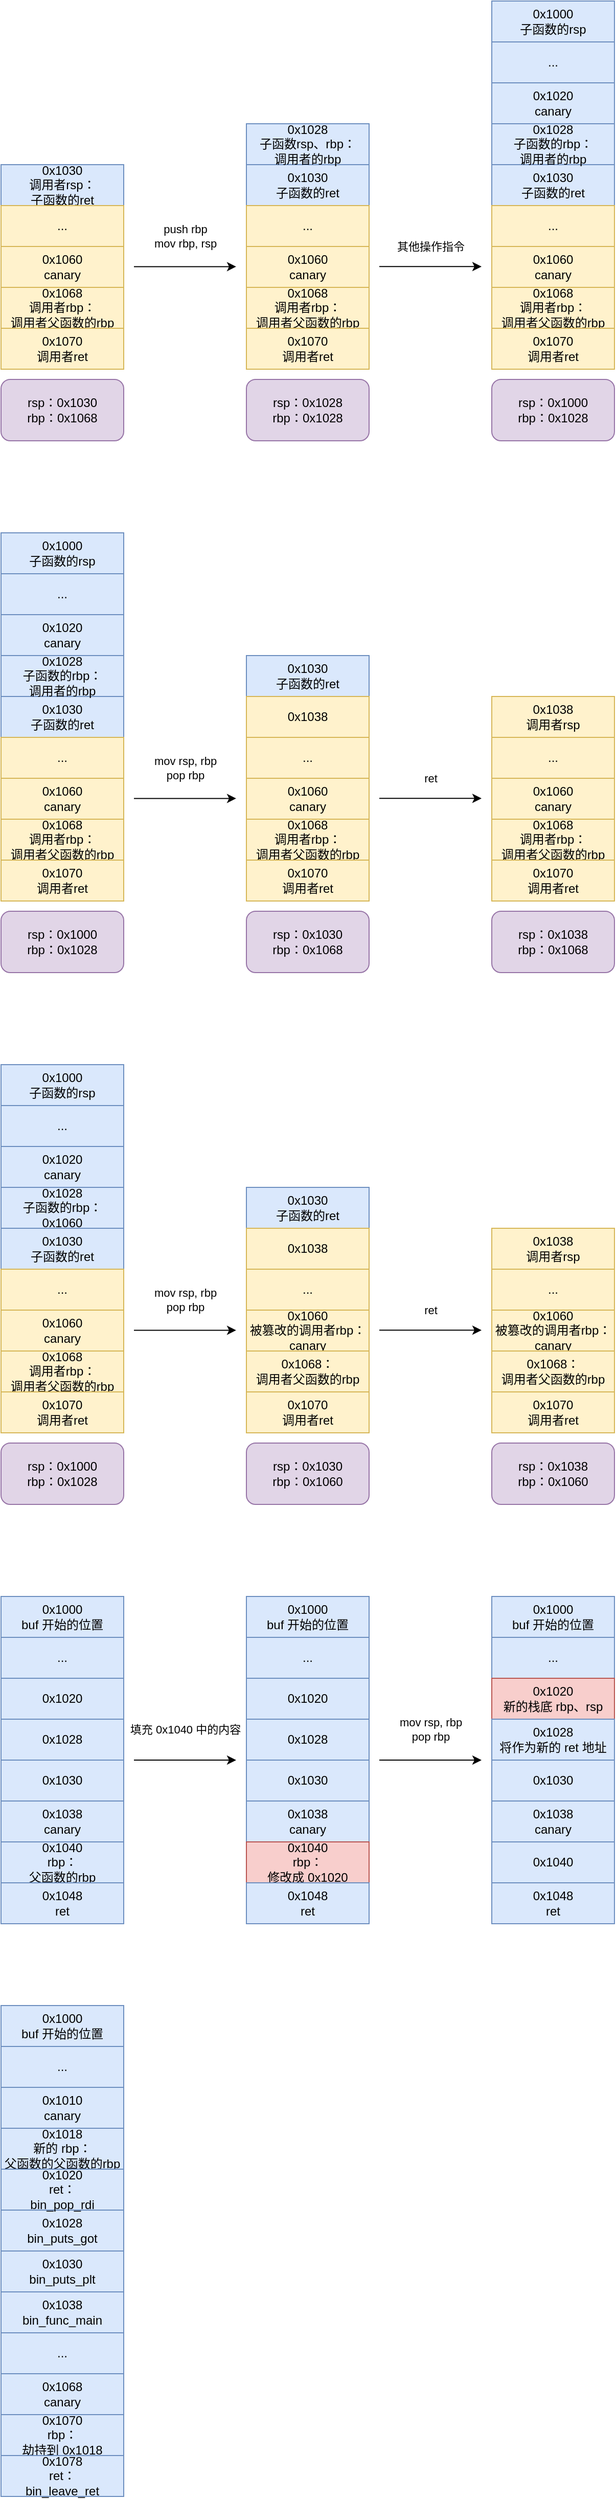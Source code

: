 <mxfile version="15.4.0" type="device"><diagram id="g0Jm-zP7eH21sP8oz02M" name="第 1 页"><mxGraphModel dx="981" dy="567" grid="1" gridSize="10" guides="1" tooltips="1" connect="1" arrows="1" fold="1" page="1" pageScale="1" pageWidth="827" pageHeight="1169" math="0" shadow="0"><root><mxCell id="0"/><mxCell id="1" parent="0"/><mxCell id="7QcvJnDSQkAPfLLfZvNv-15" value="0x1030&lt;br&gt;调用者rsp：&lt;br&gt;子函数的ret" style="rounded=0;whiteSpace=wrap;html=1;fillColor=#dae8fc;strokeColor=#6c8ebf;" vertex="1" parent="1"><mxGeometry x="80" y="280" width="120" height="40" as="geometry"/></mxCell><mxCell id="7QcvJnDSQkAPfLLfZvNv-16" value="..." style="rounded=0;whiteSpace=wrap;html=1;fillColor=#fff2cc;strokeColor=#d6b656;" vertex="1" parent="1"><mxGeometry x="80" y="320" width="120" height="40" as="geometry"/></mxCell><mxCell id="7QcvJnDSQkAPfLLfZvNv-17" value="0x1060&lt;br&gt;canary" style="rounded=0;whiteSpace=wrap;html=1;fillColor=#fff2cc;strokeColor=#d6b656;" vertex="1" parent="1"><mxGeometry x="80" y="360" width="120" height="40" as="geometry"/></mxCell><mxCell id="7QcvJnDSQkAPfLLfZvNv-18" value="0x1068&lt;br&gt;调用者rbp：&lt;br&gt;调用者父函数的rbp" style="rounded=0;whiteSpace=wrap;html=1;fillColor=#fff2cc;strokeColor=#d6b656;" vertex="1" parent="1"><mxGeometry x="80" y="400" width="120" height="40" as="geometry"/></mxCell><mxCell id="7QcvJnDSQkAPfLLfZvNv-19" value="0x1070&lt;br&gt;调用者ret" style="rounded=0;whiteSpace=wrap;html=1;fillColor=#fff2cc;strokeColor=#d6b656;" vertex="1" parent="1"><mxGeometry x="80" y="440" width="120" height="40" as="geometry"/></mxCell><mxCell id="7QcvJnDSQkAPfLLfZvNv-20" value="0x1000&lt;br&gt;子函数的rsp" style="rounded=0;whiteSpace=wrap;html=1;fillColor=#dae8fc;strokeColor=#6c8ebf;" vertex="1" parent="1"><mxGeometry x="560" y="120" width="120" height="40" as="geometry"/></mxCell><mxCell id="7QcvJnDSQkAPfLLfZvNv-21" value="..." style="rounded=0;whiteSpace=wrap;html=1;fillColor=#dae8fc;strokeColor=#6c8ebf;" vertex="1" parent="1"><mxGeometry x="560" y="160" width="120" height="40" as="geometry"/></mxCell><mxCell id="7QcvJnDSQkAPfLLfZvNv-22" value="0x1020&lt;br&gt;canary" style="rounded=0;whiteSpace=wrap;html=1;fillColor=#dae8fc;strokeColor=#6c8ebf;" vertex="1" parent="1"><mxGeometry x="560" y="200" width="120" height="40" as="geometry"/></mxCell><mxCell id="7QcvJnDSQkAPfLLfZvNv-25" value="" style="endArrow=classic;html=1;rounded=0;edgeStyle=orthogonalEdgeStyle;" edge="1" parent="1"><mxGeometry relative="1" as="geometry"><mxPoint x="210" y="379.71" as="sourcePoint"/><mxPoint x="310" y="379.71" as="targetPoint"/></mxGeometry></mxCell><mxCell id="7QcvJnDSQkAPfLLfZvNv-26" value="push rbp&lt;br&gt;mov rbp, rsp" style="edgeLabel;resizable=0;html=1;align=center;verticalAlign=middle;" connectable="0" vertex="1" parent="7QcvJnDSQkAPfLLfZvNv-25"><mxGeometry relative="1" as="geometry"><mxPoint y="-30" as="offset"/></mxGeometry></mxCell><mxCell id="7QcvJnDSQkAPfLLfZvNv-27" value="0x1030&lt;br&gt;子函数的ret" style="rounded=0;whiteSpace=wrap;html=1;fillColor=#dae8fc;strokeColor=#6c8ebf;" vertex="1" parent="1"><mxGeometry x="320" y="280" width="120" height="40" as="geometry"/></mxCell><mxCell id="7QcvJnDSQkAPfLLfZvNv-32" value="0x1028&lt;br&gt;子函数rsp、rbp：&lt;br&gt;调用者的rbp" style="rounded=0;whiteSpace=wrap;html=1;fillColor=#dae8fc;strokeColor=#6c8ebf;" vertex="1" parent="1"><mxGeometry x="320" y="240" width="120" height="40" as="geometry"/></mxCell><mxCell id="7QcvJnDSQkAPfLLfZvNv-33" value="" style="endArrow=classic;html=1;rounded=0;edgeStyle=orthogonalEdgeStyle;" edge="1" parent="1"><mxGeometry relative="1" as="geometry"><mxPoint x="450" y="379.66" as="sourcePoint"/><mxPoint x="550" y="379.66" as="targetPoint"/></mxGeometry></mxCell><mxCell id="7QcvJnDSQkAPfLLfZvNv-34" value="其他操作指令" style="edgeLabel;resizable=0;html=1;align=center;verticalAlign=middle;" connectable="0" vertex="1" parent="7QcvJnDSQkAPfLLfZvNv-33"><mxGeometry relative="1" as="geometry"><mxPoint y="-20" as="offset"/></mxGeometry></mxCell><mxCell id="7QcvJnDSQkAPfLLfZvNv-35" value="0x1030&lt;br&gt;子函数的ret" style="rounded=0;whiteSpace=wrap;html=1;fillColor=#dae8fc;strokeColor=#6c8ebf;" vertex="1" parent="1"><mxGeometry x="560" y="280" width="120" height="40" as="geometry"/></mxCell><mxCell id="7QcvJnDSQkAPfLLfZvNv-50" value="" style="endArrow=classic;html=1;rounded=0;edgeStyle=orthogonalEdgeStyle;" edge="1" parent="1"><mxGeometry relative="1" as="geometry"><mxPoint x="210" y="899.71" as="sourcePoint"/><mxPoint x="310" y="899.71" as="targetPoint"/></mxGeometry></mxCell><mxCell id="7QcvJnDSQkAPfLLfZvNv-51" value="mov rsp, rbp&lt;br&gt;pop rbp" style="edgeLabel;resizable=0;html=1;align=center;verticalAlign=middle;" connectable="0" vertex="1" parent="7QcvJnDSQkAPfLLfZvNv-50"><mxGeometry relative="1" as="geometry"><mxPoint y="-30" as="offset"/></mxGeometry></mxCell><mxCell id="7QcvJnDSQkAPfLLfZvNv-58" value="" style="endArrow=classic;html=1;rounded=0;edgeStyle=orthogonalEdgeStyle;" edge="1" parent="1"><mxGeometry relative="1" as="geometry"><mxPoint x="450" y="899.66" as="sourcePoint"/><mxPoint x="550" y="899.66" as="targetPoint"/></mxGeometry></mxCell><mxCell id="7QcvJnDSQkAPfLLfZvNv-59" value="ret" style="edgeLabel;resizable=0;html=1;align=center;verticalAlign=middle;" connectable="0" vertex="1" parent="7QcvJnDSQkAPfLLfZvNv-58"><mxGeometry relative="1" as="geometry"><mxPoint y="-20" as="offset"/></mxGeometry></mxCell><mxCell id="7QcvJnDSQkAPfLLfZvNv-67" value="..." style="rounded=0;whiteSpace=wrap;html=1;fillColor=#fff2cc;strokeColor=#d6b656;" vertex="1" parent="1"><mxGeometry x="320" y="320" width="120" height="40" as="geometry"/></mxCell><mxCell id="7QcvJnDSQkAPfLLfZvNv-68" value="0x1060&lt;br&gt;canary" style="rounded=0;whiteSpace=wrap;html=1;fillColor=#fff2cc;strokeColor=#d6b656;" vertex="1" parent="1"><mxGeometry x="320" y="360" width="120" height="40" as="geometry"/></mxCell><mxCell id="7QcvJnDSQkAPfLLfZvNv-69" value="0x1068&lt;br&gt;调用者rbp：&lt;br&gt;调用者父函数的rbp" style="rounded=0;whiteSpace=wrap;html=1;fillColor=#fff2cc;strokeColor=#d6b656;" vertex="1" parent="1"><mxGeometry x="320" y="400" width="120" height="40" as="geometry"/></mxCell><mxCell id="7QcvJnDSQkAPfLLfZvNv-70" value="0x1070&lt;br&gt;调用者ret" style="rounded=0;whiteSpace=wrap;html=1;fillColor=#fff2cc;strokeColor=#d6b656;" vertex="1" parent="1"><mxGeometry x="320" y="440" width="120" height="40" as="geometry"/></mxCell><mxCell id="7QcvJnDSQkAPfLLfZvNv-71" value="..." style="rounded=0;whiteSpace=wrap;html=1;fillColor=#fff2cc;strokeColor=#d6b656;" vertex="1" parent="1"><mxGeometry x="560" y="320" width="120" height="40" as="geometry"/></mxCell><mxCell id="7QcvJnDSQkAPfLLfZvNv-72" value="0x1060&lt;br&gt;canary" style="rounded=0;whiteSpace=wrap;html=1;fillColor=#fff2cc;strokeColor=#d6b656;" vertex="1" parent="1"><mxGeometry x="560" y="360" width="120" height="40" as="geometry"/></mxCell><mxCell id="7QcvJnDSQkAPfLLfZvNv-73" value="0x1068&lt;br&gt;调用者rbp：&lt;br&gt;调用者父函数的rbp" style="rounded=0;whiteSpace=wrap;html=1;fillColor=#fff2cc;strokeColor=#d6b656;" vertex="1" parent="1"><mxGeometry x="560" y="400" width="120" height="40" as="geometry"/></mxCell><mxCell id="7QcvJnDSQkAPfLLfZvNv-74" value="0x1070&lt;br&gt;调用者ret" style="rounded=0;whiteSpace=wrap;html=1;fillColor=#fff2cc;strokeColor=#d6b656;" vertex="1" parent="1"><mxGeometry x="560" y="440" width="120" height="40" as="geometry"/></mxCell><mxCell id="7QcvJnDSQkAPfLLfZvNv-75" value="0x1000&lt;br&gt;子函数的rsp" style="rounded=0;whiteSpace=wrap;html=1;fillColor=#dae8fc;strokeColor=#6c8ebf;" vertex="1" parent="1"><mxGeometry x="80" y="640" width="120" height="40" as="geometry"/></mxCell><mxCell id="7QcvJnDSQkAPfLLfZvNv-76" value="..." style="rounded=0;whiteSpace=wrap;html=1;fillColor=#dae8fc;strokeColor=#6c8ebf;" vertex="1" parent="1"><mxGeometry x="80" y="680" width="120" height="40" as="geometry"/></mxCell><mxCell id="7QcvJnDSQkAPfLLfZvNv-77" value="0x1020&lt;br&gt;canary" style="rounded=0;whiteSpace=wrap;html=1;fillColor=#dae8fc;strokeColor=#6c8ebf;" vertex="1" parent="1"><mxGeometry x="80" y="720" width="120" height="40" as="geometry"/></mxCell><mxCell id="7QcvJnDSQkAPfLLfZvNv-78" value="ret" style="rounded=0;whiteSpace=wrap;html=1;" vertex="1" parent="1"><mxGeometry x="80" y="760" width="120" height="40" as="geometry"/></mxCell><mxCell id="7QcvJnDSQkAPfLLfZvNv-79" value="0x1030&lt;br&gt;子函数的ret" style="rounded=0;whiteSpace=wrap;html=1;fillColor=#dae8fc;strokeColor=#6c8ebf;" vertex="1" parent="1"><mxGeometry x="80" y="800" width="120" height="40" as="geometry"/></mxCell><mxCell id="7QcvJnDSQkAPfLLfZvNv-80" value="0x1028&lt;br&gt;子函数的rbp：&lt;br&gt;调用者的rbp" style="rounded=0;whiteSpace=wrap;html=1;fillColor=#dae8fc;strokeColor=#6c8ebf;" vertex="1" parent="1"><mxGeometry x="80" y="760" width="120" height="40" as="geometry"/></mxCell><mxCell id="7QcvJnDSQkAPfLLfZvNv-81" value="..." style="rounded=0;whiteSpace=wrap;html=1;fillColor=#fff2cc;strokeColor=#d6b656;" vertex="1" parent="1"><mxGeometry x="80" y="840" width="120" height="40" as="geometry"/></mxCell><mxCell id="7QcvJnDSQkAPfLLfZvNv-82" value="0x1060&lt;br&gt;canary" style="rounded=0;whiteSpace=wrap;html=1;fillColor=#fff2cc;strokeColor=#d6b656;" vertex="1" parent="1"><mxGeometry x="80" y="880" width="120" height="40" as="geometry"/></mxCell><mxCell id="7QcvJnDSQkAPfLLfZvNv-83" value="0x1068&lt;br&gt;调用者rbp：&lt;br&gt;调用者父函数的rbp" style="rounded=0;whiteSpace=wrap;html=1;fillColor=#fff2cc;strokeColor=#d6b656;" vertex="1" parent="1"><mxGeometry x="80" y="920" width="120" height="40" as="geometry"/></mxCell><mxCell id="7QcvJnDSQkAPfLLfZvNv-84" value="0x1070&lt;br&gt;调用者ret" style="rounded=0;whiteSpace=wrap;html=1;fillColor=#fff2cc;strokeColor=#d6b656;" vertex="1" parent="1"><mxGeometry x="80" y="960" width="120" height="40" as="geometry"/></mxCell><mxCell id="7QcvJnDSQkAPfLLfZvNv-85" value="0x1030&lt;br&gt;子函数的ret" style="rounded=0;whiteSpace=wrap;html=1;fillColor=#dae8fc;strokeColor=#6c8ebf;" vertex="1" parent="1"><mxGeometry x="320" y="760" width="120" height="40" as="geometry"/></mxCell><mxCell id="7QcvJnDSQkAPfLLfZvNv-87" value="..." style="rounded=0;whiteSpace=wrap;html=1;fillColor=#fff2cc;strokeColor=#d6b656;" vertex="1" parent="1"><mxGeometry x="320" y="840" width="120" height="40" as="geometry"/></mxCell><mxCell id="7QcvJnDSQkAPfLLfZvNv-88" value="0x1060&lt;br&gt;canary" style="rounded=0;whiteSpace=wrap;html=1;fillColor=#fff2cc;strokeColor=#d6b656;" vertex="1" parent="1"><mxGeometry x="320" y="880" width="120" height="40" as="geometry"/></mxCell><mxCell id="7QcvJnDSQkAPfLLfZvNv-89" value="0x1068&lt;br&gt;调用者rbp：&lt;br&gt;调用者父函数的rbp" style="rounded=0;whiteSpace=wrap;html=1;fillColor=#fff2cc;strokeColor=#d6b656;" vertex="1" parent="1"><mxGeometry x="320" y="920" width="120" height="40" as="geometry"/></mxCell><mxCell id="7QcvJnDSQkAPfLLfZvNv-90" value="0x1070&lt;br&gt;调用者ret" style="rounded=0;whiteSpace=wrap;html=1;fillColor=#fff2cc;strokeColor=#d6b656;" vertex="1" parent="1"><mxGeometry x="320" y="960" width="120" height="40" as="geometry"/></mxCell><mxCell id="7QcvJnDSQkAPfLLfZvNv-91" value="0x1038&lt;br&gt;调用者rsp" style="rounded=0;whiteSpace=wrap;html=1;fillColor=#fff2cc;strokeColor=#d6b656;" vertex="1" parent="1"><mxGeometry x="560" y="800" width="120" height="40" as="geometry"/></mxCell><mxCell id="7QcvJnDSQkAPfLLfZvNv-92" value="..." style="rounded=0;whiteSpace=wrap;html=1;fillColor=#fff2cc;strokeColor=#d6b656;" vertex="1" parent="1"><mxGeometry x="560" y="840" width="120" height="40" as="geometry"/></mxCell><mxCell id="7QcvJnDSQkAPfLLfZvNv-93" value="0x1060&lt;br&gt;canary" style="rounded=0;whiteSpace=wrap;html=1;fillColor=#fff2cc;strokeColor=#d6b656;" vertex="1" parent="1"><mxGeometry x="560" y="880" width="120" height="40" as="geometry"/></mxCell><mxCell id="7QcvJnDSQkAPfLLfZvNv-94" value="0x1068&lt;br&gt;调用者rbp：&lt;br&gt;调用者父函数的rbp" style="rounded=0;whiteSpace=wrap;html=1;fillColor=#fff2cc;strokeColor=#d6b656;" vertex="1" parent="1"><mxGeometry x="560" y="920" width="120" height="40" as="geometry"/></mxCell><mxCell id="7QcvJnDSQkAPfLLfZvNv-95" value="0x1070&lt;br&gt;调用者ret" style="rounded=0;whiteSpace=wrap;html=1;fillColor=#fff2cc;strokeColor=#d6b656;" vertex="1" parent="1"><mxGeometry x="560" y="960" width="120" height="40" as="geometry"/></mxCell><mxCell id="7QcvJnDSQkAPfLLfZvNv-96" value="rsp：0x1030&lt;br&gt;rbp：0x1068" style="rounded=1;whiteSpace=wrap;html=1;fillColor=#e1d5e7;strokeColor=#9673a6;" vertex="1" parent="1"><mxGeometry x="80" y="490" width="120" height="60" as="geometry"/></mxCell><mxCell id="7QcvJnDSQkAPfLLfZvNv-97" value="rsp：0x1028&lt;br&gt;rbp：0x1028" style="rounded=1;whiteSpace=wrap;html=1;fillColor=#e1d5e7;strokeColor=#9673a6;" vertex="1" parent="1"><mxGeometry x="320" y="490" width="120" height="60" as="geometry"/></mxCell><mxCell id="7QcvJnDSQkAPfLLfZvNv-98" value="rsp：0x1000&lt;br&gt;rbp：0x1028" style="rounded=1;whiteSpace=wrap;html=1;fillColor=#e1d5e7;strokeColor=#9673a6;" vertex="1" parent="1"><mxGeometry x="560" y="490" width="120" height="60" as="geometry"/></mxCell><mxCell id="7QcvJnDSQkAPfLLfZvNv-99" value="rsp：0x1038&lt;br&gt;rbp：0x1068" style="rounded=1;whiteSpace=wrap;html=1;fillColor=#e1d5e7;strokeColor=#9673a6;" vertex="1" parent="1"><mxGeometry x="560" y="1010" width="120" height="60" as="geometry"/></mxCell><mxCell id="7QcvJnDSQkAPfLLfZvNv-100" value="rsp：0x1030&lt;br&gt;rbp：0x1068" style="rounded=1;whiteSpace=wrap;html=1;fillColor=#e1d5e7;strokeColor=#9673a6;" vertex="1" parent="1"><mxGeometry x="320" y="1010" width="120" height="60" as="geometry"/></mxCell><mxCell id="7QcvJnDSQkAPfLLfZvNv-101" value="rsp：0x1000&lt;br&gt;rbp：0x1028" style="rounded=1;whiteSpace=wrap;html=1;fillColor=#e1d5e7;strokeColor=#9673a6;" vertex="1" parent="1"><mxGeometry x="80" y="1010" width="120" height="60" as="geometry"/></mxCell><mxCell id="7QcvJnDSQkAPfLLfZvNv-102" value="0x1028&lt;br&gt;子函数的rbp：&lt;br&gt;调用者的rbp" style="rounded=0;whiteSpace=wrap;html=1;fillColor=#dae8fc;strokeColor=#6c8ebf;" vertex="1" parent="1"><mxGeometry x="560" y="240" width="120" height="40" as="geometry"/></mxCell><mxCell id="7QcvJnDSQkAPfLLfZvNv-104" value="0x1038" style="rounded=0;whiteSpace=wrap;html=1;fillColor=#fff2cc;strokeColor=#d6b656;" vertex="1" parent="1"><mxGeometry x="320" y="800" width="120" height="40" as="geometry"/></mxCell><mxCell id="7QcvJnDSQkAPfLLfZvNv-111" value="" style="endArrow=classic;html=1;rounded=0;edgeStyle=orthogonalEdgeStyle;" edge="1" parent="1"><mxGeometry relative="1" as="geometry"><mxPoint x="210" y="1419.71" as="sourcePoint"/><mxPoint x="310" y="1419.71" as="targetPoint"/></mxGeometry></mxCell><mxCell id="7QcvJnDSQkAPfLLfZvNv-112" value="mov rsp, rbp&lt;br&gt;pop rbp" style="edgeLabel;resizable=0;html=1;align=center;verticalAlign=middle;" connectable="0" vertex="1" parent="7QcvJnDSQkAPfLLfZvNv-111"><mxGeometry relative="1" as="geometry"><mxPoint y="-30" as="offset"/></mxGeometry></mxCell><mxCell id="7QcvJnDSQkAPfLLfZvNv-113" value="" style="endArrow=classic;html=1;rounded=0;edgeStyle=orthogonalEdgeStyle;" edge="1" parent="1"><mxGeometry relative="1" as="geometry"><mxPoint x="450" y="1419.66" as="sourcePoint"/><mxPoint x="550" y="1419.66" as="targetPoint"/></mxGeometry></mxCell><mxCell id="7QcvJnDSQkAPfLLfZvNv-114" value="ret" style="edgeLabel;resizable=0;html=1;align=center;verticalAlign=middle;" connectable="0" vertex="1" parent="7QcvJnDSQkAPfLLfZvNv-113"><mxGeometry relative="1" as="geometry"><mxPoint y="-20" as="offset"/></mxGeometry></mxCell><mxCell id="7QcvJnDSQkAPfLLfZvNv-115" value="0x1000&lt;br&gt;子函数的rsp" style="rounded=0;whiteSpace=wrap;html=1;fillColor=#dae8fc;strokeColor=#6c8ebf;" vertex="1" parent="1"><mxGeometry x="80" y="1160" width="120" height="40" as="geometry"/></mxCell><mxCell id="7QcvJnDSQkAPfLLfZvNv-116" value="..." style="rounded=0;whiteSpace=wrap;html=1;fillColor=#dae8fc;strokeColor=#6c8ebf;" vertex="1" parent="1"><mxGeometry x="80" y="1200" width="120" height="40" as="geometry"/></mxCell><mxCell id="7QcvJnDSQkAPfLLfZvNv-117" value="0x1020&lt;br&gt;canary" style="rounded=0;whiteSpace=wrap;html=1;fillColor=#dae8fc;strokeColor=#6c8ebf;" vertex="1" parent="1"><mxGeometry x="80" y="1240" width="120" height="40" as="geometry"/></mxCell><mxCell id="7QcvJnDSQkAPfLLfZvNv-118" value="ret" style="rounded=0;whiteSpace=wrap;html=1;" vertex="1" parent="1"><mxGeometry x="80" y="1280" width="120" height="40" as="geometry"/></mxCell><mxCell id="7QcvJnDSQkAPfLLfZvNv-119" value="0x1030&lt;br&gt;子函数的ret" style="rounded=0;whiteSpace=wrap;html=1;fillColor=#dae8fc;strokeColor=#6c8ebf;" vertex="1" parent="1"><mxGeometry x="80" y="1320" width="120" height="40" as="geometry"/></mxCell><mxCell id="7QcvJnDSQkAPfLLfZvNv-120" value="0x1028&lt;br&gt;子函数的rbp：&lt;br&gt;0x1060" style="rounded=0;whiteSpace=wrap;html=1;fillColor=#dae8fc;strokeColor=#6c8ebf;" vertex="1" parent="1"><mxGeometry x="80" y="1280" width="120" height="40" as="geometry"/></mxCell><mxCell id="7QcvJnDSQkAPfLLfZvNv-121" value="..." style="rounded=0;whiteSpace=wrap;html=1;fillColor=#fff2cc;strokeColor=#d6b656;" vertex="1" parent="1"><mxGeometry x="80" y="1360" width="120" height="40" as="geometry"/></mxCell><mxCell id="7QcvJnDSQkAPfLLfZvNv-122" value="0x1060&lt;br&gt;canary" style="rounded=0;whiteSpace=wrap;html=1;fillColor=#fff2cc;strokeColor=#d6b656;" vertex="1" parent="1"><mxGeometry x="80" y="1400" width="120" height="40" as="geometry"/></mxCell><mxCell id="7QcvJnDSQkAPfLLfZvNv-123" value="0x1068&lt;br&gt;调用者rbp：&lt;br&gt;调用者父函数的rbp" style="rounded=0;whiteSpace=wrap;html=1;fillColor=#fff2cc;strokeColor=#d6b656;" vertex="1" parent="1"><mxGeometry x="80" y="1440" width="120" height="40" as="geometry"/></mxCell><mxCell id="7QcvJnDSQkAPfLLfZvNv-124" value="0x1070&lt;br&gt;调用者ret" style="rounded=0;whiteSpace=wrap;html=1;fillColor=#fff2cc;strokeColor=#d6b656;" vertex="1" parent="1"><mxGeometry x="80" y="1480" width="120" height="40" as="geometry"/></mxCell><mxCell id="7QcvJnDSQkAPfLLfZvNv-125" value="0x1030&lt;br&gt;子函数的ret" style="rounded=0;whiteSpace=wrap;html=1;fillColor=#dae8fc;strokeColor=#6c8ebf;" vertex="1" parent="1"><mxGeometry x="320" y="1280" width="120" height="40" as="geometry"/></mxCell><mxCell id="7QcvJnDSQkAPfLLfZvNv-126" value="..." style="rounded=0;whiteSpace=wrap;html=1;fillColor=#fff2cc;strokeColor=#d6b656;" vertex="1" parent="1"><mxGeometry x="320" y="1360" width="120" height="40" as="geometry"/></mxCell><mxCell id="7QcvJnDSQkAPfLLfZvNv-127" value="0x1060&lt;br&gt;被篡改的调用者rbp：&lt;br&gt;canary" style="rounded=0;whiteSpace=wrap;html=1;fillColor=#fff2cc;strokeColor=#d6b656;" vertex="1" parent="1"><mxGeometry x="320" y="1400" width="120" height="40" as="geometry"/></mxCell><mxCell id="7QcvJnDSQkAPfLLfZvNv-128" value="0x1068：&lt;br&gt;调用者父函数的rbp" style="rounded=0;whiteSpace=wrap;html=1;fillColor=#fff2cc;strokeColor=#d6b656;" vertex="1" parent="1"><mxGeometry x="320" y="1440" width="120" height="40" as="geometry"/></mxCell><mxCell id="7QcvJnDSQkAPfLLfZvNv-129" value="0x1070&lt;br&gt;调用者ret" style="rounded=0;whiteSpace=wrap;html=1;fillColor=#fff2cc;strokeColor=#d6b656;" vertex="1" parent="1"><mxGeometry x="320" y="1480" width="120" height="40" as="geometry"/></mxCell><mxCell id="7QcvJnDSQkAPfLLfZvNv-130" value="0x1038&lt;br&gt;调用者rsp" style="rounded=0;whiteSpace=wrap;html=1;fillColor=#fff2cc;strokeColor=#d6b656;" vertex="1" parent="1"><mxGeometry x="560" y="1320" width="120" height="40" as="geometry"/></mxCell><mxCell id="7QcvJnDSQkAPfLLfZvNv-131" value="..." style="rounded=0;whiteSpace=wrap;html=1;fillColor=#fff2cc;strokeColor=#d6b656;" vertex="1" parent="1"><mxGeometry x="560" y="1360" width="120" height="40" as="geometry"/></mxCell><mxCell id="7QcvJnDSQkAPfLLfZvNv-132" value="0x1060&lt;br&gt;被篡改的调用者rbp：&lt;br&gt;canary" style="rounded=0;whiteSpace=wrap;html=1;fillColor=#fff2cc;strokeColor=#d6b656;" vertex="1" parent="1"><mxGeometry x="560" y="1400" width="120" height="40" as="geometry"/></mxCell><mxCell id="7QcvJnDSQkAPfLLfZvNv-133" value="0x1068：&lt;br&gt;调用者父函数的rbp" style="rounded=0;whiteSpace=wrap;html=1;fillColor=#fff2cc;strokeColor=#d6b656;" vertex="1" parent="1"><mxGeometry x="560" y="1440" width="120" height="40" as="geometry"/></mxCell><mxCell id="7QcvJnDSQkAPfLLfZvNv-134" value="0x1070&lt;br&gt;调用者ret" style="rounded=0;whiteSpace=wrap;html=1;fillColor=#fff2cc;strokeColor=#d6b656;" vertex="1" parent="1"><mxGeometry x="560" y="1480" width="120" height="40" as="geometry"/></mxCell><mxCell id="7QcvJnDSQkAPfLLfZvNv-135" value="rsp：0x1038&lt;br&gt;rbp：0x1060" style="rounded=1;whiteSpace=wrap;html=1;fillColor=#e1d5e7;strokeColor=#9673a6;" vertex="1" parent="1"><mxGeometry x="560" y="1530" width="120" height="60" as="geometry"/></mxCell><mxCell id="7QcvJnDSQkAPfLLfZvNv-136" value="rsp：0x1030&lt;br&gt;rbp：0x1060" style="rounded=1;whiteSpace=wrap;html=1;fillColor=#e1d5e7;strokeColor=#9673a6;" vertex="1" parent="1"><mxGeometry x="320" y="1530" width="120" height="60" as="geometry"/></mxCell><mxCell id="7QcvJnDSQkAPfLLfZvNv-137" value="rsp：0x1000&lt;br&gt;rbp：0x1028" style="rounded=1;whiteSpace=wrap;html=1;fillColor=#e1d5e7;strokeColor=#9673a6;" vertex="1" parent="1"><mxGeometry x="80" y="1530" width="120" height="60" as="geometry"/></mxCell><mxCell id="7QcvJnDSQkAPfLLfZvNv-138" value="0x1038" style="rounded=0;whiteSpace=wrap;html=1;fillColor=#fff2cc;strokeColor=#d6b656;" vertex="1" parent="1"><mxGeometry x="320" y="1320" width="120" height="40" as="geometry"/></mxCell><mxCell id="7QcvJnDSQkAPfLLfZvNv-140" value="0x1000&lt;br&gt;buf 开始的位置" style="rounded=0;whiteSpace=wrap;html=1;fillColor=#dae8fc;strokeColor=#6c8ebf;" vertex="1" parent="1"><mxGeometry x="80" y="1680" width="120" height="40" as="geometry"/></mxCell><mxCell id="7QcvJnDSQkAPfLLfZvNv-141" value="..." style="rounded=0;whiteSpace=wrap;html=1;fillColor=#dae8fc;strokeColor=#6c8ebf;" vertex="1" parent="1"><mxGeometry x="80" y="1720" width="120" height="40" as="geometry"/></mxCell><mxCell id="7QcvJnDSQkAPfLLfZvNv-142" value="0x1020" style="rounded=0;whiteSpace=wrap;html=1;fillColor=#dae8fc;strokeColor=#6c8ebf;" vertex="1" parent="1"><mxGeometry x="80" y="1760" width="120" height="40" as="geometry"/></mxCell><mxCell id="7QcvJnDSQkAPfLLfZvNv-143" value="ret" style="rounded=0;whiteSpace=wrap;html=1;" vertex="1" parent="1"><mxGeometry x="80" y="1800" width="120" height="40" as="geometry"/></mxCell><mxCell id="7QcvJnDSQkAPfLLfZvNv-144" value="0x1030" style="rounded=0;whiteSpace=wrap;html=1;fillColor=#dae8fc;strokeColor=#6c8ebf;" vertex="1" parent="1"><mxGeometry x="80" y="1840" width="120" height="40" as="geometry"/></mxCell><mxCell id="7QcvJnDSQkAPfLLfZvNv-145" value="0x1028" style="rounded=0;whiteSpace=wrap;html=1;fillColor=#dae8fc;strokeColor=#6c8ebf;" vertex="1" parent="1"><mxGeometry x="80" y="1800" width="120" height="40" as="geometry"/></mxCell><mxCell id="7QcvJnDSQkAPfLLfZvNv-146" value="0x1038&lt;br&gt;canary" style="rounded=0;whiteSpace=wrap;html=1;fillColor=#dae8fc;strokeColor=#6c8ebf;" vertex="1" parent="1"><mxGeometry x="80" y="1880" width="120" height="40" as="geometry"/></mxCell><mxCell id="7QcvJnDSQkAPfLLfZvNv-147" value="0x1040&lt;br&gt;rbp：&lt;br&gt;父函数的rbp" style="rounded=0;whiteSpace=wrap;html=1;fillColor=#dae8fc;strokeColor=#6c8ebf;" vertex="1" parent="1"><mxGeometry x="80" y="1920" width="120" height="40" as="geometry"/></mxCell><mxCell id="7QcvJnDSQkAPfLLfZvNv-148" value="0x1048&lt;br&gt;ret" style="rounded=0;whiteSpace=wrap;html=1;fillColor=#dae8fc;strokeColor=#6c8ebf;" vertex="1" parent="1"><mxGeometry x="80" y="1960" width="120" height="40" as="geometry"/></mxCell><mxCell id="7QcvJnDSQkAPfLLfZvNv-150" value="0x1000&lt;br&gt;buf 开始的位置" style="rounded=0;whiteSpace=wrap;html=1;fillColor=#dae8fc;strokeColor=#6c8ebf;" vertex="1" parent="1"><mxGeometry x="320" y="1680" width="120" height="40" as="geometry"/></mxCell><mxCell id="7QcvJnDSQkAPfLLfZvNv-151" value="..." style="rounded=0;whiteSpace=wrap;html=1;fillColor=#dae8fc;strokeColor=#6c8ebf;" vertex="1" parent="1"><mxGeometry x="320" y="1720" width="120" height="40" as="geometry"/></mxCell><mxCell id="7QcvJnDSQkAPfLLfZvNv-152" value="0x1020" style="rounded=0;whiteSpace=wrap;html=1;fillColor=#dae8fc;strokeColor=#6c8ebf;" vertex="1" parent="1"><mxGeometry x="320" y="1760" width="120" height="40" as="geometry"/></mxCell><mxCell id="7QcvJnDSQkAPfLLfZvNv-153" value="ret" style="rounded=0;whiteSpace=wrap;html=1;" vertex="1" parent="1"><mxGeometry x="320" y="1800" width="120" height="40" as="geometry"/></mxCell><mxCell id="7QcvJnDSQkAPfLLfZvNv-154" value="0x1030" style="rounded=0;whiteSpace=wrap;html=1;fillColor=#dae8fc;strokeColor=#6c8ebf;" vertex="1" parent="1"><mxGeometry x="320" y="1840" width="120" height="40" as="geometry"/></mxCell><mxCell id="7QcvJnDSQkAPfLLfZvNv-155" value="0x1028" style="rounded=0;whiteSpace=wrap;html=1;fillColor=#dae8fc;strokeColor=#6c8ebf;" vertex="1" parent="1"><mxGeometry x="320" y="1800" width="120" height="40" as="geometry"/></mxCell><mxCell id="7QcvJnDSQkAPfLLfZvNv-156" value="0x1038&lt;br&gt;canary" style="rounded=0;whiteSpace=wrap;html=1;fillColor=#dae8fc;strokeColor=#6c8ebf;" vertex="1" parent="1"><mxGeometry x="320" y="1880" width="120" height="40" as="geometry"/></mxCell><mxCell id="7QcvJnDSQkAPfLLfZvNv-157" value="0x1040&lt;br&gt;rbp：&lt;br&gt;修改成 0x1020" style="rounded=0;whiteSpace=wrap;html=1;fillColor=#f8cecc;strokeColor=#b85450;" vertex="1" parent="1"><mxGeometry x="320" y="1920" width="120" height="40" as="geometry"/></mxCell><mxCell id="7QcvJnDSQkAPfLLfZvNv-158" value="0x1048&lt;br&gt;ret" style="rounded=0;whiteSpace=wrap;html=1;fillColor=#dae8fc;strokeColor=#6c8ebf;" vertex="1" parent="1"><mxGeometry x="320" y="1960" width="120" height="40" as="geometry"/></mxCell><mxCell id="7QcvJnDSQkAPfLLfZvNv-159" value="" style="endArrow=classic;html=1;rounded=0;edgeStyle=orthogonalEdgeStyle;" edge="1" parent="1"><mxGeometry relative="1" as="geometry"><mxPoint x="210" y="1840" as="sourcePoint"/><mxPoint x="310" y="1840" as="targetPoint"/></mxGeometry></mxCell><mxCell id="7QcvJnDSQkAPfLLfZvNv-160" value="填充 0x1040 中的内容" style="edgeLabel;resizable=0;html=1;align=center;verticalAlign=middle;" connectable="0" vertex="1" parent="7QcvJnDSQkAPfLLfZvNv-159"><mxGeometry relative="1" as="geometry"><mxPoint y="-30" as="offset"/></mxGeometry></mxCell><mxCell id="7QcvJnDSQkAPfLLfZvNv-161" value="" style="endArrow=classic;html=1;rounded=0;edgeStyle=orthogonalEdgeStyle;" edge="1" parent="1"><mxGeometry relative="1" as="geometry"><mxPoint x="450" y="1840" as="sourcePoint"/><mxPoint x="550" y="1840" as="targetPoint"/></mxGeometry></mxCell><mxCell id="7QcvJnDSQkAPfLLfZvNv-162" value="mov rsp, rbp&lt;br&gt;pop rbp" style="edgeLabel;resizable=0;html=1;align=center;verticalAlign=middle;" connectable="0" vertex="1" parent="7QcvJnDSQkAPfLLfZvNv-161"><mxGeometry relative="1" as="geometry"><mxPoint y="-30" as="offset"/></mxGeometry></mxCell><mxCell id="7QcvJnDSQkAPfLLfZvNv-163" value="0x1000&lt;br&gt;buf 开始的位置" style="rounded=0;whiteSpace=wrap;html=1;fillColor=#dae8fc;strokeColor=#6c8ebf;" vertex="1" parent="1"><mxGeometry x="560" y="1680" width="120" height="40" as="geometry"/></mxCell><mxCell id="7QcvJnDSQkAPfLLfZvNv-164" value="..." style="rounded=0;whiteSpace=wrap;html=1;fillColor=#dae8fc;strokeColor=#6c8ebf;" vertex="1" parent="1"><mxGeometry x="560" y="1720" width="120" height="40" as="geometry"/></mxCell><mxCell id="7QcvJnDSQkAPfLLfZvNv-165" value="0x1020&lt;br&gt;新的栈底 rbp、rsp" style="rounded=0;whiteSpace=wrap;html=1;fillColor=#f8cecc;strokeColor=#b85450;" vertex="1" parent="1"><mxGeometry x="560" y="1760" width="120" height="40" as="geometry"/></mxCell><mxCell id="7QcvJnDSQkAPfLLfZvNv-166" value="ret" style="rounded=0;whiteSpace=wrap;html=1;" vertex="1" parent="1"><mxGeometry x="560" y="1800" width="120" height="40" as="geometry"/></mxCell><mxCell id="7QcvJnDSQkAPfLLfZvNv-167" value="0x1030" style="rounded=0;whiteSpace=wrap;html=1;fillColor=#dae8fc;strokeColor=#6c8ebf;" vertex="1" parent="1"><mxGeometry x="560" y="1840" width="120" height="40" as="geometry"/></mxCell><mxCell id="7QcvJnDSQkAPfLLfZvNv-168" value="0x1028&lt;br&gt;将作为新的 ret 地址" style="rounded=0;whiteSpace=wrap;html=1;fillColor=#dae8fc;strokeColor=#6c8ebf;" vertex="1" parent="1"><mxGeometry x="560" y="1800" width="120" height="40" as="geometry"/></mxCell><mxCell id="7QcvJnDSQkAPfLLfZvNv-169" value="0x1038&lt;br&gt;canary" style="rounded=0;whiteSpace=wrap;html=1;fillColor=#dae8fc;strokeColor=#6c8ebf;" vertex="1" parent="1"><mxGeometry x="560" y="1880" width="120" height="40" as="geometry"/></mxCell><mxCell id="7QcvJnDSQkAPfLLfZvNv-170" value="0x1040" style="rounded=0;whiteSpace=wrap;html=1;fillColor=#dae8fc;strokeColor=#6c8ebf;" vertex="1" parent="1"><mxGeometry x="560" y="1920" width="120" height="40" as="geometry"/></mxCell><mxCell id="7QcvJnDSQkAPfLLfZvNv-171" value="0x1048&lt;br&gt;ret" style="rounded=0;whiteSpace=wrap;html=1;fillColor=#dae8fc;strokeColor=#6c8ebf;" vertex="1" parent="1"><mxGeometry x="560" y="1960" width="120" height="40" as="geometry"/></mxCell><mxCell id="7QcvJnDSQkAPfLLfZvNv-172" value="0x1000&lt;br&gt;buf 开始的位置" style="rounded=0;whiteSpace=wrap;html=1;fillColor=#dae8fc;strokeColor=#6c8ebf;" vertex="1" parent="1"><mxGeometry x="80" y="2080" width="120" height="40" as="geometry"/></mxCell><mxCell id="7QcvJnDSQkAPfLLfZvNv-173" value="..." style="rounded=0;whiteSpace=wrap;html=1;fillColor=#dae8fc;strokeColor=#6c8ebf;" vertex="1" parent="1"><mxGeometry x="80" y="2120" width="120" height="40" as="geometry"/></mxCell><mxCell id="7QcvJnDSQkAPfLLfZvNv-174" value="0x1018&lt;br&gt;新的 rbp：&lt;br&gt;父函数的父函数的rbp" style="rounded=0;whiteSpace=wrap;html=1;fillColor=#dae8fc;strokeColor=#6c8ebf;" vertex="1" parent="1"><mxGeometry x="80" y="2200" width="120" height="40" as="geometry"/></mxCell><mxCell id="7QcvJnDSQkAPfLLfZvNv-175" value="ret" style="rounded=0;whiteSpace=wrap;html=1;" vertex="1" parent="1"><mxGeometry x="80" y="2280" width="120" height="40" as="geometry"/></mxCell><mxCell id="7QcvJnDSQkAPfLLfZvNv-176" value="0x1030&lt;br&gt;bin_puts_plt" style="rounded=0;whiteSpace=wrap;html=1;fillColor=#dae8fc;strokeColor=#6c8ebf;" vertex="1" parent="1"><mxGeometry x="80" y="2320" width="120" height="40" as="geometry"/></mxCell><mxCell id="7QcvJnDSQkAPfLLfZvNv-177" value="0x1028&lt;br&gt;bin_puts_got" style="rounded=0;whiteSpace=wrap;html=1;fillColor=#dae8fc;strokeColor=#6c8ebf;" vertex="1" parent="1"><mxGeometry x="80" y="2280" width="120" height="40" as="geometry"/></mxCell><mxCell id="7QcvJnDSQkAPfLLfZvNv-178" value="0x1038&lt;br&gt;bin_func_main" style="rounded=0;whiteSpace=wrap;html=1;fillColor=#dae8fc;strokeColor=#6c8ebf;" vertex="1" parent="1"><mxGeometry x="80" y="2360" width="120" height="40" as="geometry"/></mxCell><mxCell id="7QcvJnDSQkAPfLLfZvNv-179" value="0x1070&lt;br&gt;rbp：&lt;br&gt;劫持到 0x1018" style="rounded=0;whiteSpace=wrap;html=1;fillColor=#dae8fc;strokeColor=#6c8ebf;" vertex="1" parent="1"><mxGeometry x="80" y="2480" width="120" height="40" as="geometry"/></mxCell><mxCell id="7QcvJnDSQkAPfLLfZvNv-180" value="0x1078&lt;br&gt;ret：&lt;br&gt;bin_leave_ret" style="rounded=0;whiteSpace=wrap;html=1;fillColor=#dae8fc;strokeColor=#6c8ebf;" vertex="1" parent="1"><mxGeometry x="80" y="2520" width="120" height="40" as="geometry"/></mxCell><mxCell id="7QcvJnDSQkAPfLLfZvNv-181" value="0x1010&lt;br&gt;canary" style="rounded=0;whiteSpace=wrap;html=1;fillColor=#dae8fc;strokeColor=#6c8ebf;" vertex="1" parent="1"><mxGeometry x="80" y="2160" width="120" height="40" as="geometry"/></mxCell><mxCell id="7QcvJnDSQkAPfLLfZvNv-182" value="0x1020&lt;br&gt;ret：&lt;br&gt;bin_pop_rdi" style="rounded=0;whiteSpace=wrap;html=1;fillColor=#dae8fc;strokeColor=#6c8ebf;" vertex="1" parent="1"><mxGeometry x="80" y="2240" width="120" height="40" as="geometry"/></mxCell><mxCell id="7QcvJnDSQkAPfLLfZvNv-183" value="..." style="rounded=0;whiteSpace=wrap;html=1;fillColor=#dae8fc;strokeColor=#6c8ebf;" vertex="1" parent="1"><mxGeometry x="80" y="2400" width="120" height="40" as="geometry"/></mxCell><mxCell id="7QcvJnDSQkAPfLLfZvNv-184" value="0x1068&lt;br&gt;canary" style="rounded=0;whiteSpace=wrap;html=1;fillColor=#dae8fc;strokeColor=#6c8ebf;" vertex="1" parent="1"><mxGeometry x="80" y="2440" width="120" height="40" as="geometry"/></mxCell></root></mxGraphModel></diagram></mxfile>